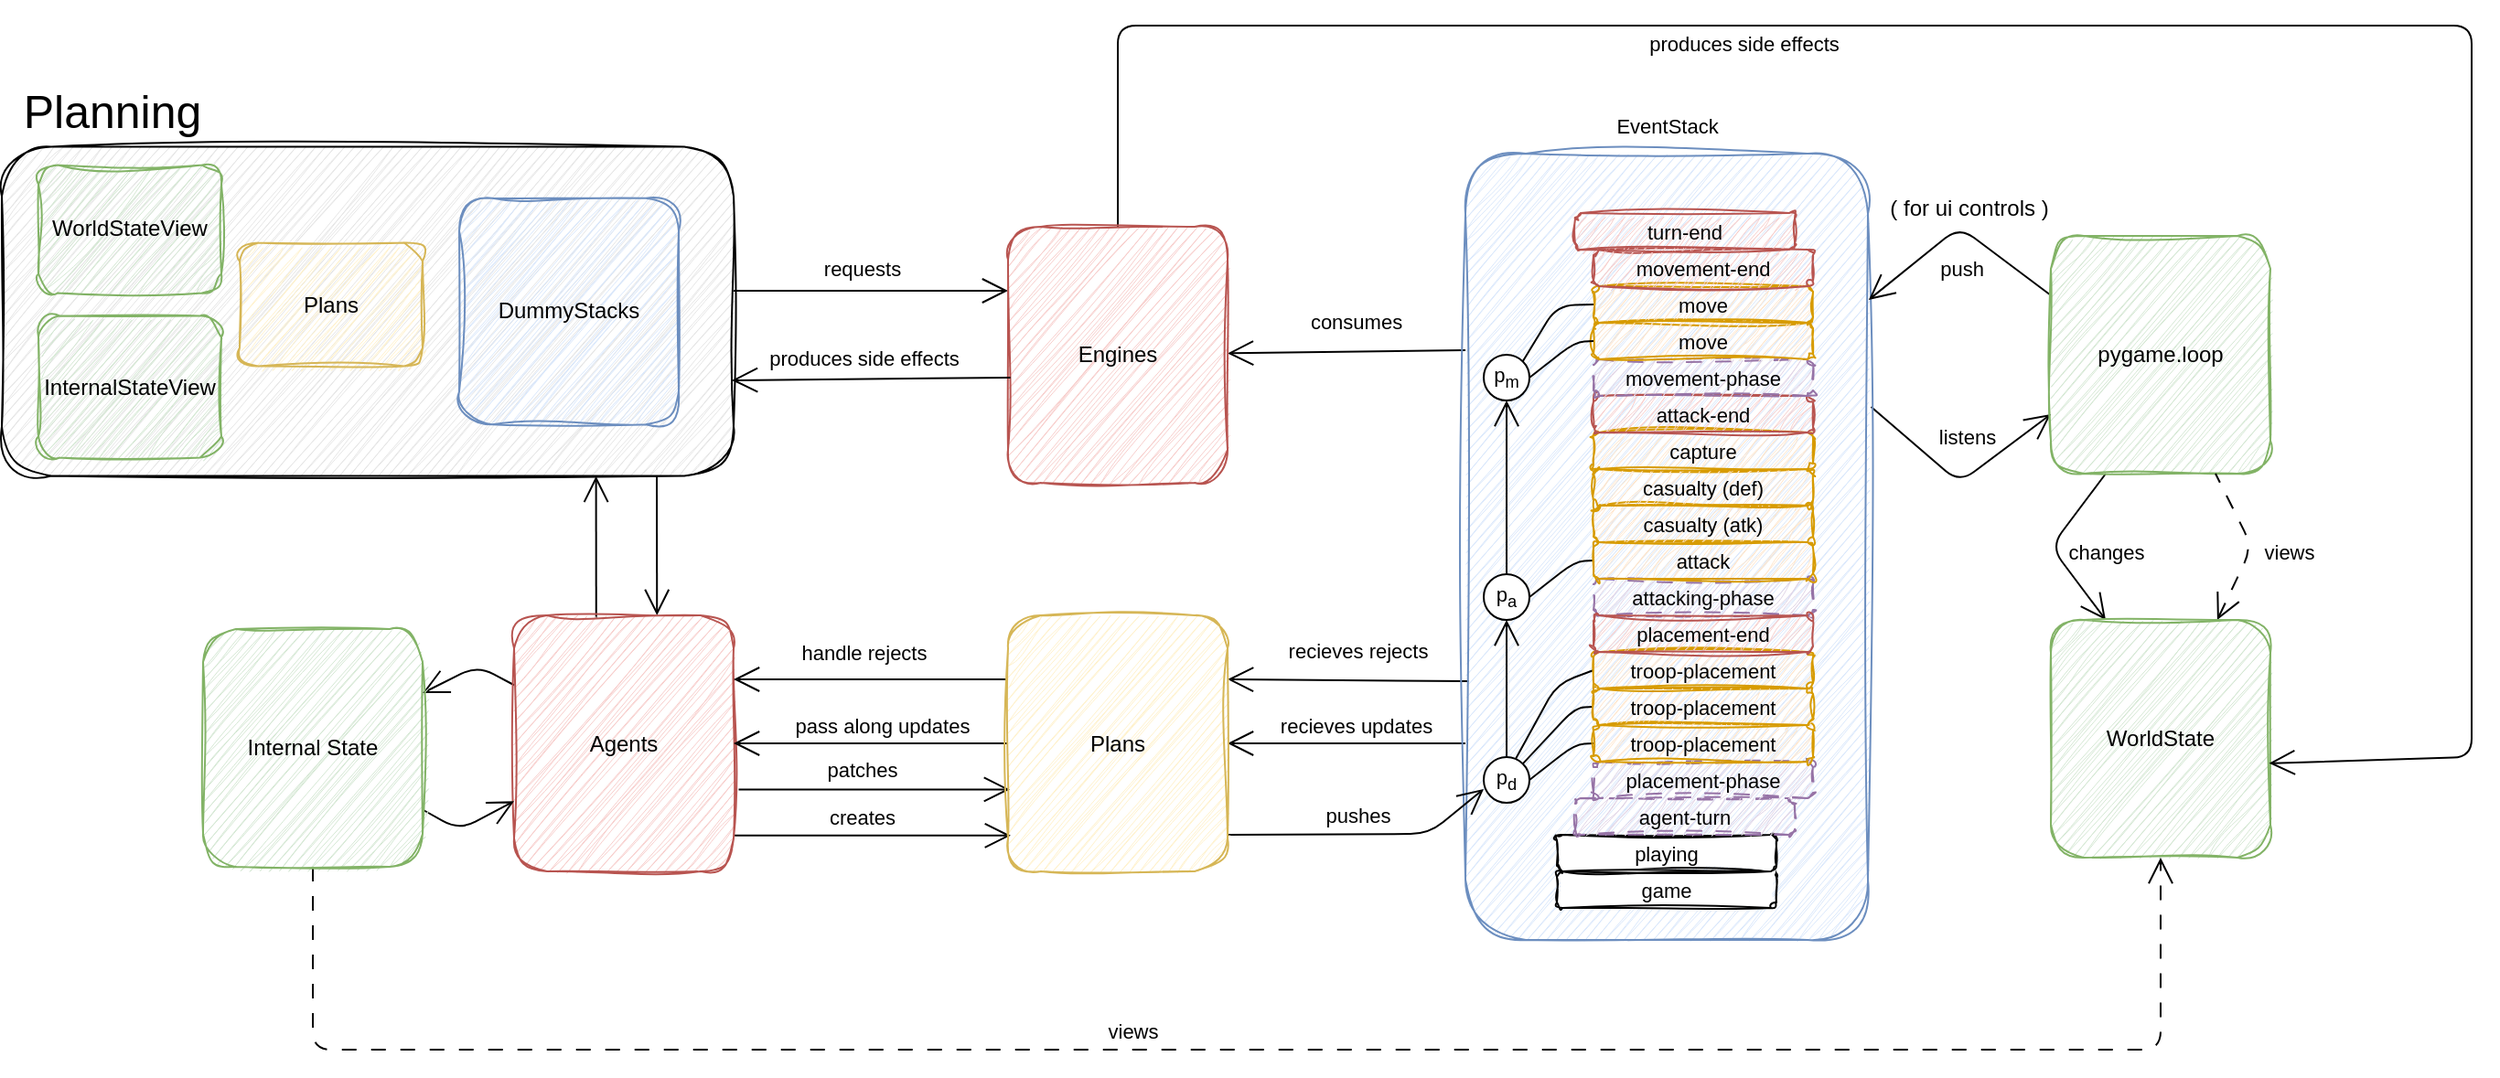 <mxfile>
    <diagram id="Xj-31u40it1VnwJVtQ1H" name="Page-1">
        <mxGraphModel dx="1442" dy="683" grid="1" gridSize="10" guides="1" tooltips="1" connect="1" arrows="1" fold="1" page="1" pageScale="1" pageWidth="850" pageHeight="1100" background="#ffffff" math="0" shadow="0">
            <root>
                <mxCell id="0"/>
                <mxCell id="1" parent="0"/>
                <mxCell id="88" style="edgeStyle=none;shape=connector;rounded=1;html=1;entryX=0;entryY=0.25;entryDx=0;entryDy=0;strokeColor=default;align=center;verticalAlign=middle;fontFamily=Helvetica;fontSize=11;fontColor=default;labelBackgroundColor=default;startSize=12;endArrow=open;endFill=0;endSize=12;" parent="1" target="5" edge="1">
                    <mxGeometry relative="1" as="geometry">
                        <mxPoint x="-430" y="235" as="sourcePoint"/>
                    </mxGeometry>
                </mxCell>
                <mxCell id="92" value="requests" style="edgeLabel;html=1;align=center;verticalAlign=middle;resizable=0;points=[];rounded=1;fontFamily=Helvetica;fontSize=11;fontColor=default;labelBackgroundColor=none;" parent="88" vertex="1" connectable="0">
                    <mxGeometry x="-0.19" relative="1" as="geometry">
                        <mxPoint x="9" y="-12" as="offset"/>
                    </mxGeometry>
                </mxCell>
                <mxCell id="91" style="edgeStyle=none;shape=connector;rounded=1;html=1;strokeColor=default;align=center;verticalAlign=middle;fontFamily=Helvetica;fontSize=11;fontColor=default;labelBackgroundColor=default;startSize=12;endArrow=open;endFill=0;endSize=12;exitX=0.895;exitY=1.023;exitDx=0;exitDy=0;exitPerimeter=0;entryX=0.651;entryY=0.031;entryDx=0;entryDy=0;entryPerimeter=0;" parent="1" edge="1">
                    <mxGeometry relative="1" as="geometry">
                        <mxPoint x="-472" y="336.05" as="sourcePoint"/>
                        <mxPoint x="-471.88" y="412.5" as="targetPoint"/>
                    </mxGeometry>
                </mxCell>
                <mxCell id="82" value="" style="rounded=1;whiteSpace=wrap;html=1;fillColor=#E6E6E6;strokeColor=default;sketch=1;curveFitting=1;jiggle=2;" parent="1" vertex="1">
                    <mxGeometry x="-830" y="156.25" width="400" height="180" as="geometry"/>
                </mxCell>
                <mxCell id="10" style="edgeStyle=none;shape=connector;rounded=1;html=1;strokeColor=default;align=center;verticalAlign=middle;fontFamily=Helvetica;fontSize=11;fontColor=default;labelBackgroundColor=default;startSize=12;endArrow=open;endFill=0;endSize=12;exitX=1.008;exitY=0.322;exitDx=0;exitDy=0;exitPerimeter=0;entryX=0;entryY=0.75;entryDx=0;entryDy=0;" parent="1" source="2" target="3" edge="1">
                    <mxGeometry relative="1" as="geometry">
                        <Array as="points">
                            <mxPoint x="240" y="340"/>
                        </Array>
                    </mxGeometry>
                </mxCell>
                <mxCell id="39" value="listens" style="edgeLabel;html=1;align=center;verticalAlign=middle;resizable=0;points=[];fontFamily=Helvetica;fontSize=11;fontColor=default;labelBackgroundColor=none;rounded=1;" parent="10" vertex="1" connectable="0">
                    <mxGeometry x="0.315" y="2" relative="1" as="geometry">
                        <mxPoint x="-11" y="-12" as="offset"/>
                    </mxGeometry>
                </mxCell>
                <mxCell id="27" style="edgeStyle=none;shape=connector;rounded=1;html=1;strokeColor=default;align=center;verticalAlign=middle;fontFamily=Helvetica;fontSize=11;fontColor=default;labelBackgroundColor=default;startSize=12;endArrow=open;endFill=0;endSize=12;exitX=0.008;exitY=0.671;exitDx=0;exitDy=0;exitPerimeter=0;entryX=1;entryY=0.25;entryDx=0;entryDy=0;" parent="1" source="2" target="7" edge="1">
                    <mxGeometry relative="1" as="geometry"/>
                </mxCell>
                <mxCell id="35" value="recieves rejects" style="edgeLabel;html=1;align=center;verticalAlign=middle;resizable=0;points=[];fontFamily=Helvetica;fontSize=11;fontColor=default;labelBackgroundColor=none;rounded=1;" parent="27" vertex="1" connectable="0">
                    <mxGeometry x="-0.329" y="-2" relative="1" as="geometry">
                        <mxPoint x="-17" y="-14" as="offset"/>
                    </mxGeometry>
                </mxCell>
                <mxCell id="43" style="edgeStyle=none;shape=connector;rounded=1;html=1;strokeColor=default;align=center;verticalAlign=middle;fontFamily=Helvetica;fontSize=11;fontColor=default;labelBackgroundColor=default;startSize=12;endArrow=open;endFill=0;endSize=12;exitX=0;exitY=0.25;exitDx=0;exitDy=0;" parent="1" source="2" target="5" edge="1">
                    <mxGeometry relative="1" as="geometry"/>
                </mxCell>
                <mxCell id="44" value="consumes" style="edgeLabel;html=1;align=center;verticalAlign=middle;resizable=0;points=[];fontFamily=Helvetica;fontSize=11;fontColor=default;labelBackgroundColor=none;rounded=1;" parent="43" vertex="1" connectable="0">
                    <mxGeometry x="-0.321" y="2" relative="1" as="geometry">
                        <mxPoint x="-16" y="-18" as="offset"/>
                    </mxGeometry>
                </mxCell>
                <mxCell id="72" style="edgeStyle=none;shape=connector;rounded=1;html=1;strokeColor=default;align=center;verticalAlign=middle;fontFamily=Helvetica;fontSize=11;fontColor=default;labelBackgroundColor=default;startSize=12;endArrow=open;endFill=0;endSize=12;exitX=0;exitY=0.75;exitDx=0;exitDy=0;" parent="1" source="2" target="7" edge="1">
                    <mxGeometry relative="1" as="geometry"/>
                </mxCell>
                <mxCell id="73" value="recieves updates" style="edgeLabel;html=1;align=center;verticalAlign=middle;resizable=0;points=[];fontFamily=Helvetica;fontSize=11;fontColor=default;labelBackgroundColor=none;rounded=1;" parent="72" vertex="1" connectable="0">
                    <mxGeometry x="-0.355" y="-1" relative="1" as="geometry">
                        <mxPoint x="-18" y="-9" as="offset"/>
                    </mxGeometry>
                </mxCell>
                <mxCell id="2" value="" style="rounded=1;whiteSpace=wrap;html=1;fillColor=#dae8fc;strokeColor=#6c8ebf;sketch=1;curveFitting=1;jiggle=2;" parent="1" vertex="1">
                    <mxGeometry x="-30" y="160" width="220" height="430" as="geometry"/>
                </mxCell>
                <mxCell id="8" style="edgeStyle=none;html=1;entryX=1.002;entryY=0.186;entryDx=0;entryDy=0;entryPerimeter=0;exitX=0;exitY=0.25;exitDx=0;exitDy=0;endArrow=open;endFill=0;endSize=12;startSize=12;rounded=1;" parent="1" source="3" target="2" edge="1">
                    <mxGeometry relative="1" as="geometry">
                        <Array as="points">
                            <mxPoint x="240" y="200"/>
                        </Array>
                    </mxGeometry>
                </mxCell>
                <mxCell id="38" value="push" style="edgeLabel;html=1;align=center;verticalAlign=middle;resizable=0;points=[];fontFamily=Helvetica;fontSize=11;fontColor=default;labelBackgroundColor=none;rounded=1;" parent="8" vertex="1" connectable="0">
                    <mxGeometry x="-0.18" relative="1" as="geometry">
                        <mxPoint x="-8" y="16" as="offset"/>
                    </mxGeometry>
                </mxCell>
                <mxCell id="11" style="edgeStyle=none;shape=connector;rounded=1;html=1;strokeColor=default;align=center;verticalAlign=middle;fontFamily=Helvetica;fontSize=11;fontColor=default;labelBackgroundColor=default;startSize=12;endArrow=open;endFill=0;endSize=12;exitX=0.25;exitY=1;exitDx=0;exitDy=0;entryX=0.25;entryY=0;entryDx=0;entryDy=0;" parent="1" source="3" target="4" edge="1">
                    <mxGeometry relative="1" as="geometry">
                        <Array as="points">
                            <mxPoint x="290" y="375"/>
                        </Array>
                    </mxGeometry>
                </mxCell>
                <mxCell id="40" value="changes" style="edgeLabel;html=1;align=center;verticalAlign=middle;resizable=0;points=[];fontFamily=Helvetica;fontSize=11;fontColor=default;labelBackgroundColor=none;rounded=1;" parent="11" vertex="1" connectable="0">
                    <mxGeometry x="0.325" y="-1" relative="1" as="geometry">
                        <mxPoint x="21" y="-11" as="offset"/>
                    </mxGeometry>
                </mxCell>
                <mxCell id="3" value="pygame.loop" style="rounded=1;whiteSpace=wrap;html=1;fillColor=#d5e8d4;strokeColor=#82b366;sketch=1;curveFitting=1;jiggle=2;" parent="1" vertex="1">
                    <mxGeometry x="290" y="205" width="120" height="130" as="geometry"/>
                </mxCell>
                <mxCell id="13" style="edgeStyle=none;shape=connector;rounded=1;html=1;strokeColor=default;align=center;verticalAlign=middle;fontFamily=Helvetica;fontSize=11;fontColor=default;labelBackgroundColor=default;startSize=12;endArrow=none;endFill=0;endSize=12;entryX=0.75;entryY=1;entryDx=0;entryDy=0;dashed=1;dashPattern=8 8;startArrow=open;startFill=0;" parent="1" source="4" target="3" edge="1">
                    <mxGeometry relative="1" as="geometry">
                        <Array as="points">
                            <mxPoint x="400" y="375"/>
                        </Array>
                    </mxGeometry>
                </mxCell>
                <mxCell id="42" value="views" style="edgeLabel;html=1;align=center;verticalAlign=middle;resizable=0;points=[];fontFamily=Helvetica;fontSize=11;fontColor=default;labelBackgroundColor=none;rounded=1;" parent="13" vertex="1" connectable="0">
                    <mxGeometry x="-0.23" y="-1" relative="1" as="geometry">
                        <mxPoint x="23" y="-7" as="offset"/>
                    </mxGeometry>
                </mxCell>
                <mxCell id="4" value="WorldState" style="rounded=1;whiteSpace=wrap;html=1;fillColor=#d5e8d4;strokeColor=#82b366;sketch=1;curveFitting=1;jiggle=2;" parent="1" vertex="1">
                    <mxGeometry x="290" y="415" width="120" height="130" as="geometry"/>
                </mxCell>
                <mxCell id="45" style="edgeStyle=none;shape=connector;rounded=1;html=1;strokeColor=default;align=center;verticalAlign=middle;fontFamily=Helvetica;fontSize=11;fontColor=default;labelBackgroundColor=default;startSize=12;endArrow=open;endFill=0;endSize=12;entryX=0.994;entryY=0.603;entryDx=0;entryDy=0;entryPerimeter=0;" parent="1" source="5" target="4" edge="1">
                    <mxGeometry relative="1" as="geometry">
                        <Array as="points">
                            <mxPoint x="-220" y="90"/>
                            <mxPoint x="520" y="90"/>
                            <mxPoint x="520" y="490"/>
                        </Array>
                    </mxGeometry>
                </mxCell>
                <mxCell id="46" value="produces side effects" style="edgeLabel;html=1;align=center;verticalAlign=middle;resizable=0;points=[];fontFamily=Helvetica;fontSize=11;fontColor=default;labelBackgroundColor=none;rounded=1;" parent="45" vertex="1" connectable="0">
                    <mxGeometry x="-0.196" y="1" relative="1" as="geometry">
                        <mxPoint x="-95" y="11" as="offset"/>
                    </mxGeometry>
                </mxCell>
                <mxCell id="5" value="Engines" style="rounded=1;whiteSpace=wrap;html=1;fillColor=#f8cecc;strokeColor=#b85450;sketch=1;curveFitting=1;jiggle=2;" parent="1" vertex="1">
                    <mxGeometry x="-280" y="200" width="120" height="140" as="geometry"/>
                </mxCell>
                <mxCell id="18" style="edgeStyle=none;shape=connector;rounded=1;html=1;entryX=0.5;entryY=1;entryDx=0;entryDy=0;strokeColor=default;align=center;verticalAlign=middle;fontFamily=Helvetica;fontSize=11;fontColor=default;labelBackgroundColor=default;startSize=12;endArrow=open;endFill=0;endSize=12;exitX=0.5;exitY=1;exitDx=0;exitDy=0;dashed=1;dashPattern=8 8;" parent="1" source="78" target="4" edge="1">
                    <mxGeometry relative="1" as="geometry">
                        <Array as="points">
                            <mxPoint x="-660" y="650"/>
                            <mxPoint x="350" y="650"/>
                        </Array>
                    </mxGeometry>
                </mxCell>
                <mxCell id="37" value="views" style="edgeLabel;html=1;align=center;verticalAlign=middle;resizable=0;points=[];fontFamily=Helvetica;fontSize=11;fontColor=default;labelBackgroundColor=default;rounded=1;" parent="18" vertex="1" connectable="0">
                    <mxGeometry x="-0.086" y="3" relative="1" as="geometry">
                        <mxPoint x="-8" y="-7" as="offset"/>
                    </mxGeometry>
                </mxCell>
                <mxCell id="25" style="edgeStyle=none;shape=connector;rounded=1;html=1;strokeColor=default;align=center;verticalAlign=middle;fontFamily=Helvetica;fontSize=11;fontColor=default;labelBackgroundColor=default;startSize=12;endArrow=open;endFill=0;endSize=12;exitX=1.004;exitY=0.86;exitDx=0;exitDy=0;exitPerimeter=0;entryX=0.012;entryY=0.86;entryDx=0;entryDy=0;entryPerimeter=0;" parent="1" source="6" target="7" edge="1">
                    <mxGeometry relative="1" as="geometry"/>
                </mxCell>
                <mxCell id="33" value="creates" style="edgeLabel;html=1;align=center;verticalAlign=middle;resizable=0;points=[];fontFamily=Helvetica;fontSize=11;fontColor=default;labelBackgroundColor=none;rounded=1;" parent="25" vertex="1" connectable="0">
                    <mxGeometry x="0.128" y="1" relative="1" as="geometry">
                        <mxPoint x="-16" y="-9" as="offset"/>
                    </mxGeometry>
                </mxCell>
                <mxCell id="76" style="edgeStyle=none;shape=connector;rounded=1;html=1;strokeColor=default;align=center;verticalAlign=middle;fontFamily=Helvetica;fontSize=11;fontColor=default;labelBackgroundColor=default;startSize=12;endArrow=open;endFill=0;endSize=12;exitX=1.023;exitY=0.68;exitDx=0;exitDy=0;exitPerimeter=0;entryX=0.008;entryY=0.68;entryDx=0;entryDy=0;entryPerimeter=0;" parent="1" source="6" target="7" edge="1">
                    <mxGeometry relative="1" as="geometry"/>
                </mxCell>
                <mxCell id="77" value="patches" style="edgeLabel;html=1;align=center;verticalAlign=middle;resizable=0;points=[];fontFamily=Helvetica;fontSize=11;fontColor=default;labelBackgroundColor=none;rounded=1;" parent="76" vertex="1" connectable="0">
                    <mxGeometry x="0.294" relative="1" as="geometry">
                        <mxPoint x="-29" y="-11" as="offset"/>
                    </mxGeometry>
                </mxCell>
                <mxCell id="79" style="edgeStyle=none;shape=connector;rounded=1;html=1;strokeColor=default;align=center;verticalAlign=middle;fontFamily=Helvetica;fontSize=11;fontColor=default;labelBackgroundColor=default;startSize=12;endArrow=open;endFill=0;endSize=12;" parent="1" source="6" target="78" edge="1">
                    <mxGeometry relative="1" as="geometry">
                        <Array as="points">
                            <mxPoint x="-570" y="440"/>
                        </Array>
                    </mxGeometry>
                </mxCell>
                <mxCell id="87" style="edgeStyle=none;shape=connector;rounded=1;html=1;entryX=0.812;entryY=1.001;entryDx=0;entryDy=0;strokeColor=default;align=center;verticalAlign=middle;fontFamily=Helvetica;fontSize=11;fontColor=default;labelBackgroundColor=default;startSize=12;endArrow=open;endFill=0;endSize=12;exitX=0.374;exitY=0.01;exitDx=0;exitDy=0;exitPerimeter=0;entryPerimeter=0;" parent="1" source="6" target="82" edge="1">
                    <mxGeometry relative="1" as="geometry"/>
                </mxCell>
                <mxCell id="6" value="Agents" style="rounded=1;whiteSpace=wrap;html=1;fillColor=#f8cecc;strokeColor=#b85450;sketch=1;curveFitting=1;jiggle=2;" parent="1" vertex="1">
                    <mxGeometry x="-550" y="412.5" width="120" height="140" as="geometry"/>
                </mxCell>
                <mxCell id="28" style="edgeStyle=none;shape=connector;rounded=1;html=1;strokeColor=default;align=center;verticalAlign=middle;fontFamily=Helvetica;fontSize=11;fontColor=default;labelBackgroundColor=default;startSize=12;endArrow=open;endFill=0;endSize=12;entryX=1;entryY=0.25;entryDx=0;entryDy=0;exitX=0;exitY=0.25;exitDx=0;exitDy=0;" parent="1" source="7" target="6" edge="1">
                    <mxGeometry relative="1" as="geometry"/>
                </mxCell>
                <mxCell id="36" value="handle rejects" style="edgeLabel;html=1;align=center;verticalAlign=middle;resizable=0;points=[];fontFamily=Helvetica;fontSize=11;fontColor=default;labelBackgroundColor=none;rounded=1;" parent="28" vertex="1" connectable="0">
                    <mxGeometry x="-0.341" relative="1" as="geometry">
                        <mxPoint x="-30" y="-15" as="offset"/>
                    </mxGeometry>
                </mxCell>
                <mxCell id="63" style="edgeStyle=none;shape=connector;rounded=1;html=1;strokeColor=default;align=center;verticalAlign=middle;fontFamily=Helvetica;fontSize=11;fontColor=default;labelBackgroundColor=default;startSize=12;endArrow=open;endFill=0;endSize=12;exitX=0.996;exitY=0.857;exitDx=0;exitDy=0;exitPerimeter=0;" parent="1" source="7" edge="1">
                    <mxGeometry relative="1" as="geometry">
                        <mxPoint x="-161.15" y="532.5" as="sourcePoint"/>
                        <mxPoint x="-20.002" y="507.479" as="targetPoint"/>
                        <Array as="points">
                            <mxPoint x="-50" y="532"/>
                        </Array>
                    </mxGeometry>
                </mxCell>
                <mxCell id="64" value="pushes" style="edgeLabel;html=1;align=center;verticalAlign=middle;resizable=0;points=[];fontFamily=Helvetica;fontSize=11;fontColor=default;labelBackgroundColor=none;rounded=1;" parent="63" vertex="1" connectable="0">
                    <mxGeometry x="-0.221" relative="1" as="geometry">
                        <mxPoint x="13" y="-10" as="offset"/>
                    </mxGeometry>
                </mxCell>
                <mxCell id="74" style="edgeStyle=none;shape=connector;rounded=1;html=1;strokeColor=default;align=center;verticalAlign=middle;fontFamily=Helvetica;fontSize=11;fontColor=default;labelBackgroundColor=default;startSize=12;endArrow=open;endFill=0;endSize=12;" parent="1" source="7" target="6" edge="1">
                    <mxGeometry relative="1" as="geometry"/>
                </mxCell>
                <mxCell id="75" value="pass along updates" style="edgeLabel;html=1;align=center;verticalAlign=middle;resizable=0;points=[];fontFamily=Helvetica;fontSize=11;fontColor=default;labelBackgroundColor=none;rounded=1;" parent="74" vertex="1" connectable="0">
                    <mxGeometry x="-0.406" y="-1" relative="1" as="geometry">
                        <mxPoint x="-25" y="-9" as="offset"/>
                    </mxGeometry>
                </mxCell>
                <mxCell id="7" value="Plans" style="rounded=1;whiteSpace=wrap;html=1;fillColor=#fff2cc;strokeColor=#d6b656;sketch=1;curveFitting=1;jiggle=2;" parent="1" vertex="1">
                    <mxGeometry x="-280" y="412.5" width="120" height="140" as="geometry"/>
                </mxCell>
                <mxCell id="14" value="EventStack" style="text;html=1;align=center;verticalAlign=middle;resizable=0;points=[];autosize=1;strokeColor=none;fillColor=none;fontFamily=Helvetica;fontSize=11;fontColor=default;labelBackgroundColor=none;rounded=1;" parent="1" vertex="1">
                    <mxGeometry x="40" y="130" width="80" height="30" as="geometry"/>
                </mxCell>
                <mxCell id="15" value="game" style="rounded=1;whiteSpace=wrap;html=1;fontFamily=Helvetica;fontSize=11;fontColor=default;labelBackgroundColor=default;sketch=1;curveFitting=1;jiggle=2;fillStyle=auto;" parent="1" vertex="1">
                    <mxGeometry x="20" y="552.5" width="120" height="20" as="geometry"/>
                </mxCell>
                <mxCell id="16" value="playing" style="rounded=1;whiteSpace=wrap;html=1;fontFamily=Helvetica;fontSize=11;fontColor=default;labelBackgroundColor=default;sketch=1;curveFitting=1;jiggle=2;fillStyle=auto;" parent="1" vertex="1">
                    <mxGeometry x="20" y="532.5" width="120" height="20" as="geometry"/>
                </mxCell>
                <mxCell id="17" value="agent-turn" style="rounded=1;whiteSpace=wrap;html=1;fontFamily=Helvetica;fontSize=11;labelBackgroundColor=none;dashed=1;dashPattern=8 8;fillColor=#e1d5e7;strokeColor=#9673a6;sketch=1;curveFitting=1;jiggle=2;" parent="1" vertex="1">
                    <mxGeometry x="30" y="512.5" width="120" height="20" as="geometry"/>
                </mxCell>
                <mxCell id="19" value="placement-phase" style="rounded=1;whiteSpace=wrap;html=1;fontFamily=Helvetica;fontSize=11;labelBackgroundColor=none;dashed=1;dashPattern=8 8;fillColor=#e1d5e7;strokeColor=#9673a6;sketch=1;curveFitting=1;jiggle=2;" parent="1" vertex="1">
                    <mxGeometry x="40" y="492.5" width="120" height="20" as="geometry"/>
                </mxCell>
                <mxCell id="30" style="edgeStyle=none;shape=connector;rounded=1;html=1;strokeColor=default;align=center;verticalAlign=middle;fontFamily=Helvetica;fontSize=11;fontColor=default;labelBackgroundColor=default;startSize=12;endArrow=none;endFill=0;endSize=12;entryX=1;entryY=0.5;entryDx=0;entryDy=0;exitX=0;exitY=0.5;exitDx=0;exitDy=0;" parent="1" source="20" target="54" edge="1">
                    <mxGeometry relative="1" as="geometry">
                        <mxPoint x="11" y="483" as="targetPoint"/>
                        <Array as="points">
                            <mxPoint x="30" y="483"/>
                        </Array>
                    </mxGeometry>
                </mxCell>
                <mxCell id="20" value="troop-placement" style="rounded=1;whiteSpace=wrap;html=1;fontFamily=Helvetica;fontSize=11;labelBackgroundColor=none;fillColor=#ffe6cc;strokeColor=#d79b00;sketch=1;curveFitting=1;jiggle=2;" parent="1" vertex="1">
                    <mxGeometry x="40" y="472.5" width="120" height="20" as="geometry"/>
                </mxCell>
                <mxCell id="31" style="edgeStyle=none;shape=connector;rounded=1;html=1;strokeColor=default;align=center;verticalAlign=middle;fontFamily=Helvetica;fontSize=11;fontColor=default;labelBackgroundColor=default;startSize=12;endArrow=none;endFill=0;endSize=12;exitX=0;exitY=0.5;exitDx=0;exitDy=0;entryX=1;entryY=0;entryDx=0;entryDy=0;" parent="1" source="22" target="54" edge="1">
                    <mxGeometry relative="1" as="geometry">
                        <mxPoint x="8" y="477" as="targetPoint"/>
                        <Array as="points">
                            <mxPoint x="30" y="463"/>
                        </Array>
                    </mxGeometry>
                </mxCell>
                <mxCell id="22" value="troop-placement" style="rounded=1;whiteSpace=wrap;html=1;fontFamily=Helvetica;fontSize=11;labelBackgroundColor=none;fillColor=#ffe6cc;strokeColor=#d79b00;sketch=1;curveFitting=1;jiggle=2;" parent="1" vertex="1">
                    <mxGeometry x="40" y="452.5" width="120" height="20" as="geometry"/>
                </mxCell>
                <mxCell id="32" style="edgeStyle=none;shape=connector;rounded=1;html=1;strokeColor=default;align=center;verticalAlign=middle;fontFamily=Helvetica;fontSize=11;fontColor=default;labelBackgroundColor=default;startSize=12;endArrow=none;endFill=0;endSize=12;exitX=0;exitY=0.5;exitDx=0;exitDy=0;entryX=0.671;entryY=0.091;entryDx=0;entryDy=0;entryPerimeter=0;" parent="1" source="23" target="54" edge="1">
                    <mxGeometry relative="1" as="geometry">
                        <mxPoint x="1" y="473" as="targetPoint"/>
                        <Array as="points">
                            <mxPoint x="20" y="450"/>
                        </Array>
                    </mxGeometry>
                </mxCell>
                <mxCell id="23" value="troop-placement" style="rounded=1;whiteSpace=wrap;html=1;fontFamily=Helvetica;fontSize=11;labelBackgroundColor=none;fillColor=#ffe6cc;strokeColor=#d79b00;sketch=1;curveFitting=1;jiggle=2;" parent="1" vertex="1">
                    <mxGeometry x="40" y="432.5" width="120" height="20" as="geometry"/>
                </mxCell>
                <mxCell id="24" value="attacking-phase" style="rounded=1;whiteSpace=wrap;html=1;fontFamily=Helvetica;fontSize=11;labelBackgroundColor=none;dashed=1;dashPattern=8 8;fillColor=#e1d5e7;strokeColor=#9673a6;sketch=1;curveFitting=1;jiggle=2;" parent="1" vertex="1">
                    <mxGeometry x="40" y="392.5" width="120" height="20" as="geometry"/>
                </mxCell>
                <mxCell id="59" style="edgeStyle=none;shape=connector;rounded=1;html=1;entryX=1;entryY=0.5;entryDx=0;entryDy=0;strokeColor=default;align=center;verticalAlign=middle;fontFamily=Helvetica;fontSize=11;fontColor=default;labelBackgroundColor=default;startSize=12;endArrow=none;endFill=0;endSize=12;exitX=0;exitY=0.5;exitDx=0;exitDy=0;" parent="1" source="47" target="55" edge="1">
                    <mxGeometry relative="1" as="geometry">
                        <Array as="points">
                            <mxPoint x="30" y="383"/>
                        </Array>
                    </mxGeometry>
                </mxCell>
                <mxCell id="47" value="attack" style="rounded=1;whiteSpace=wrap;html=1;fontFamily=Helvetica;fontSize=11;labelBackgroundColor=none;fillColor=#ffe6cc;strokeColor=#d79b00;sketch=1;curveFitting=1;jiggle=2;" parent="1" vertex="1">
                    <mxGeometry x="40" y="372.5" width="120" height="20" as="geometry"/>
                </mxCell>
                <mxCell id="48" value="casualty (atk)" style="rounded=1;whiteSpace=wrap;html=1;fontFamily=Helvetica;fontSize=11;labelBackgroundColor=none;fillColor=#ffe6cc;strokeColor=#d79b00;sketch=1;curveFitting=1;jiggle=2;" parent="1" vertex="1">
                    <mxGeometry x="40" y="352.5" width="120" height="20" as="geometry"/>
                </mxCell>
                <mxCell id="49" value="casualty (def)" style="rounded=1;whiteSpace=wrap;html=1;fontFamily=Helvetica;fontSize=11;labelBackgroundColor=none;fillColor=#ffe6cc;strokeColor=#d79b00;sketch=1;curveFitting=1;jiggle=2;" parent="1" vertex="1">
                    <mxGeometry x="40" y="332.5" width="120" height="20" as="geometry"/>
                </mxCell>
                <mxCell id="50" value="capture" style="rounded=1;whiteSpace=wrap;html=1;fontFamily=Helvetica;fontSize=11;labelBackgroundColor=none;fillColor=#ffe6cc;strokeColor=#d79b00;sketch=1;curveFitting=1;jiggle=2;" parent="1" vertex="1">
                    <mxGeometry x="40" y="312.5" width="120" height="20" as="geometry"/>
                </mxCell>
                <mxCell id="51" value="placement-end" style="rounded=1;whiteSpace=wrap;html=1;fontFamily=Helvetica;fontSize=11;labelBackgroundColor=none;fillColor=#f8cecc;strokeColor=#b85450;sketch=1;curveFitting=1;jiggle=2;" parent="1" vertex="1">
                    <mxGeometry x="40" y="412.5" width="120" height="20" as="geometry"/>
                </mxCell>
                <mxCell id="53" value="attack-end" style="rounded=1;whiteSpace=wrap;html=1;fontFamily=Helvetica;fontSize=11;labelBackgroundColor=none;fillColor=#f8cecc;strokeColor=#b85450;sketch=1;curveFitting=1;jiggle=2;" parent="1" vertex="1">
                    <mxGeometry x="40" y="292.5" width="120" height="20" as="geometry"/>
                </mxCell>
                <mxCell id="56" value="" style="edgeStyle=none;shape=connector;rounded=1;html=1;strokeColor=default;align=center;verticalAlign=middle;fontFamily=Helvetica;fontSize=11;fontColor=default;labelBackgroundColor=default;startSize=12;endArrow=open;endFill=0;endSize=12;" parent="1" source="54" target="55" edge="1">
                    <mxGeometry relative="1" as="geometry"/>
                </mxCell>
                <mxCell id="54" value="p&lt;sub&gt;d&lt;/sub&gt;" style="ellipse;whiteSpace=wrap;html=1;fontFamily=Helvetica;fontSize=11;fontColor=default;labelBackgroundColor=default;rounded=1;" parent="1" vertex="1">
                    <mxGeometry x="-20" y="490" width="25" height="25" as="geometry"/>
                </mxCell>
                <mxCell id="58" value="" style="edgeStyle=none;shape=connector;rounded=1;html=1;strokeColor=default;align=center;verticalAlign=middle;fontFamily=Helvetica;fontSize=11;fontColor=default;labelBackgroundColor=default;startSize=12;endArrow=open;endFill=0;endSize=12;" parent="1" source="55" target="57" edge="1">
                    <mxGeometry relative="1" as="geometry"/>
                </mxCell>
                <mxCell id="55" value="p&lt;sub&gt;a&lt;/sub&gt;" style="ellipse;whiteSpace=wrap;html=1;fontFamily=Helvetica;fontSize=11;fontColor=default;labelBackgroundColor=default;rounded=1;" parent="1" vertex="1">
                    <mxGeometry x="-20" y="390" width="25" height="25" as="geometry"/>
                </mxCell>
                <mxCell id="57" value="p&lt;sub&gt;m&lt;/sub&gt;" style="ellipse;whiteSpace=wrap;html=1;fontFamily=Helvetica;fontSize=11;fontColor=default;labelBackgroundColor=default;rounded=1;" parent="1" vertex="1">
                    <mxGeometry x="-20" y="270" width="25" height="25" as="geometry"/>
                </mxCell>
                <mxCell id="65" value="movement-phase" style="rounded=1;whiteSpace=wrap;html=1;fontFamily=Helvetica;fontSize=11;labelBackgroundColor=none;dashed=1;dashPattern=8 8;fillColor=#e1d5e7;strokeColor=#9673a6;sketch=1;curveFitting=1;jiggle=2;" parent="1" vertex="1">
                    <mxGeometry x="40" y="272.5" width="120" height="20" as="geometry"/>
                </mxCell>
                <mxCell id="66" value="move" style="rounded=1;whiteSpace=wrap;html=1;fontFamily=Helvetica;fontSize=11;labelBackgroundColor=none;fillColor=#ffe6cc;strokeColor=#d79b00;sketch=1;curveFitting=1;jiggle=2;" parent="1" vertex="1">
                    <mxGeometry x="40" y="252.5" width="120" height="20" as="geometry"/>
                </mxCell>
                <mxCell id="71" style="edgeStyle=none;shape=connector;rounded=1;html=1;entryX=1;entryY=0;entryDx=0;entryDy=0;strokeColor=default;align=center;verticalAlign=middle;fontFamily=Helvetica;fontSize=11;fontColor=default;labelBackgroundColor=default;startSize=12;endArrow=none;endFill=0;endSize=12;exitX=0;exitY=0.5;exitDx=0;exitDy=0;" parent="1" source="67" target="57" edge="1">
                    <mxGeometry relative="1" as="geometry">
                        <Array as="points">
                            <mxPoint x="20" y="243"/>
                        </Array>
                    </mxGeometry>
                </mxCell>
                <mxCell id="67" value="move" style="rounded=1;whiteSpace=wrap;html=1;fontFamily=Helvetica;fontSize=11;labelBackgroundColor=none;fillColor=#ffe6cc;strokeColor=#d79b00;sketch=1;curveFitting=1;jiggle=2;" parent="1" vertex="1">
                    <mxGeometry x="40" y="232.5" width="120" height="20" as="geometry"/>
                </mxCell>
                <mxCell id="68" value="movement-end" style="rounded=1;whiteSpace=wrap;html=1;fontFamily=Helvetica;fontSize=11;labelBackgroundColor=none;fillColor=#f8cecc;strokeColor=#b85450;sketch=1;curveFitting=1;jiggle=2;" parent="1" vertex="1">
                    <mxGeometry x="40" y="212.5" width="120" height="20" as="geometry"/>
                </mxCell>
                <mxCell id="69" value="turn-end" style="rounded=1;whiteSpace=wrap;html=1;fontFamily=Helvetica;fontSize=11;labelBackgroundColor=none;fillColor=#f8cecc;strokeColor=#b85450;sketch=1;curveFitting=1;jiggle=2;" parent="1" vertex="1">
                    <mxGeometry x="30" y="192.5" width="120" height="20" as="geometry"/>
                </mxCell>
                <mxCell id="70" style="edgeStyle=none;shape=connector;rounded=1;html=1;entryX=1;entryY=0.5;entryDx=0;entryDy=0;strokeColor=default;align=center;verticalAlign=middle;fontFamily=Helvetica;fontSize=11;fontColor=default;labelBackgroundColor=default;startSize=12;endArrow=none;endFill=0;endSize=12;exitX=0;exitY=0.5;exitDx=0;exitDy=0;" parent="1" source="66" target="57" edge="1">
                    <mxGeometry relative="1" as="geometry">
                        <Array as="points">
                            <mxPoint x="30" y="263"/>
                        </Array>
                    </mxGeometry>
                </mxCell>
                <mxCell id="80" style="edgeStyle=none;shape=connector;rounded=1;html=1;strokeColor=default;align=center;verticalAlign=middle;fontFamily=Helvetica;fontSize=11;fontColor=default;labelBackgroundColor=default;startSize=12;endArrow=open;endFill=0;endSize=12;" parent="1" source="78" target="6" edge="1">
                    <mxGeometry relative="1" as="geometry">
                        <Array as="points">
                            <mxPoint x="-580" y="530"/>
                        </Array>
                    </mxGeometry>
                </mxCell>
                <mxCell id="78" value="Internal State" style="rounded=1;whiteSpace=wrap;html=1;fillColor=#d5e8d4;strokeColor=#82b366;sketch=1;curveFitting=1;jiggle=2;" parent="1" vertex="1">
                    <mxGeometry x="-720" y="420" width="120" height="130" as="geometry"/>
                </mxCell>
                <mxCell id="83" value="Planning" style="text;html=1;align=center;verticalAlign=middle;resizable=0;points=[];autosize=1;strokeColor=none;fillColor=none;fontFamily=Helvetica;fontSize=25;fontColor=default;labelBackgroundColor=none;" parent="1" vertex="1">
                    <mxGeometry x="-830" y="116.25" width="120" height="40" as="geometry"/>
                </mxCell>
                <mxCell id="84" value="WorldStateView" style="rounded=1;whiteSpace=wrap;html=1;fillColor=#d5e8d4;strokeColor=#82b366;sketch=1;curveFitting=1;jiggle=2;" parent="1" vertex="1">
                    <mxGeometry x="-810" y="166.25" width="100" height="70" as="geometry"/>
                </mxCell>
                <mxCell id="85" value="Plans" style="rounded=1;whiteSpace=wrap;html=1;fillColor=#fff2cc;strokeColor=#d6b656;sketch=1;curveFitting=1;jiggle=2;" parent="1" vertex="1">
                    <mxGeometry x="-700" y="208.75" width="100" height="67.5" as="geometry"/>
                </mxCell>
                <mxCell id="86" value="InternalStateView" style="rounded=1;whiteSpace=wrap;html=1;fillColor=#d5e8d4;strokeColor=#82b366;sketch=1;curveFitting=1;jiggle=2;" parent="1" vertex="1">
                    <mxGeometry x="-810" y="248.75" width="100" height="77.5" as="geometry"/>
                </mxCell>
                <mxCell id="89" style="edgeStyle=none;shape=connector;rounded=1;html=1;strokeColor=default;align=center;verticalAlign=middle;fontFamily=Helvetica;fontSize=11;fontColor=default;labelBackgroundColor=default;startSize=12;endArrow=open;endFill=0;endSize=12;exitX=0.011;exitY=0.589;exitDx=0;exitDy=0;exitPerimeter=0;" parent="1" source="5" edge="1">
                    <mxGeometry relative="1" as="geometry">
                        <mxPoint x="-431" y="284" as="targetPoint"/>
                    </mxGeometry>
                </mxCell>
                <mxCell id="93" value="produces side effects" style="edgeLabel;html=1;align=center;verticalAlign=middle;resizable=0;points=[];rounded=1;fontFamily=Helvetica;fontSize=11;fontColor=default;labelBackgroundColor=none;" parent="89" vertex="1" connectable="0">
                    <mxGeometry x="-0.013" relative="1" as="geometry">
                        <mxPoint x="-6" y="-11" as="offset"/>
                    </mxGeometry>
                </mxCell>
                <mxCell id="90" value="DummyStacks" style="rounded=1;whiteSpace=wrap;html=1;fillColor=#dae8fc;strokeColor=#6c8ebf;sketch=1;curveFitting=1;jiggle=2;" parent="1" vertex="1">
                    <mxGeometry x="-580" y="184.38" width="120" height="123.75" as="geometry"/>
                </mxCell>
                <mxCell id="94" value="( for ui controls )" style="text;html=1;align=center;verticalAlign=middle;resizable=0;points=[];autosize=1;strokeColor=none;fillColor=none;" parent="1" vertex="1">
                    <mxGeometry x="190" y="175" width="110" height="30" as="geometry"/>
                </mxCell>
            </root>
        </mxGraphModel>
    </diagram>
</mxfile>